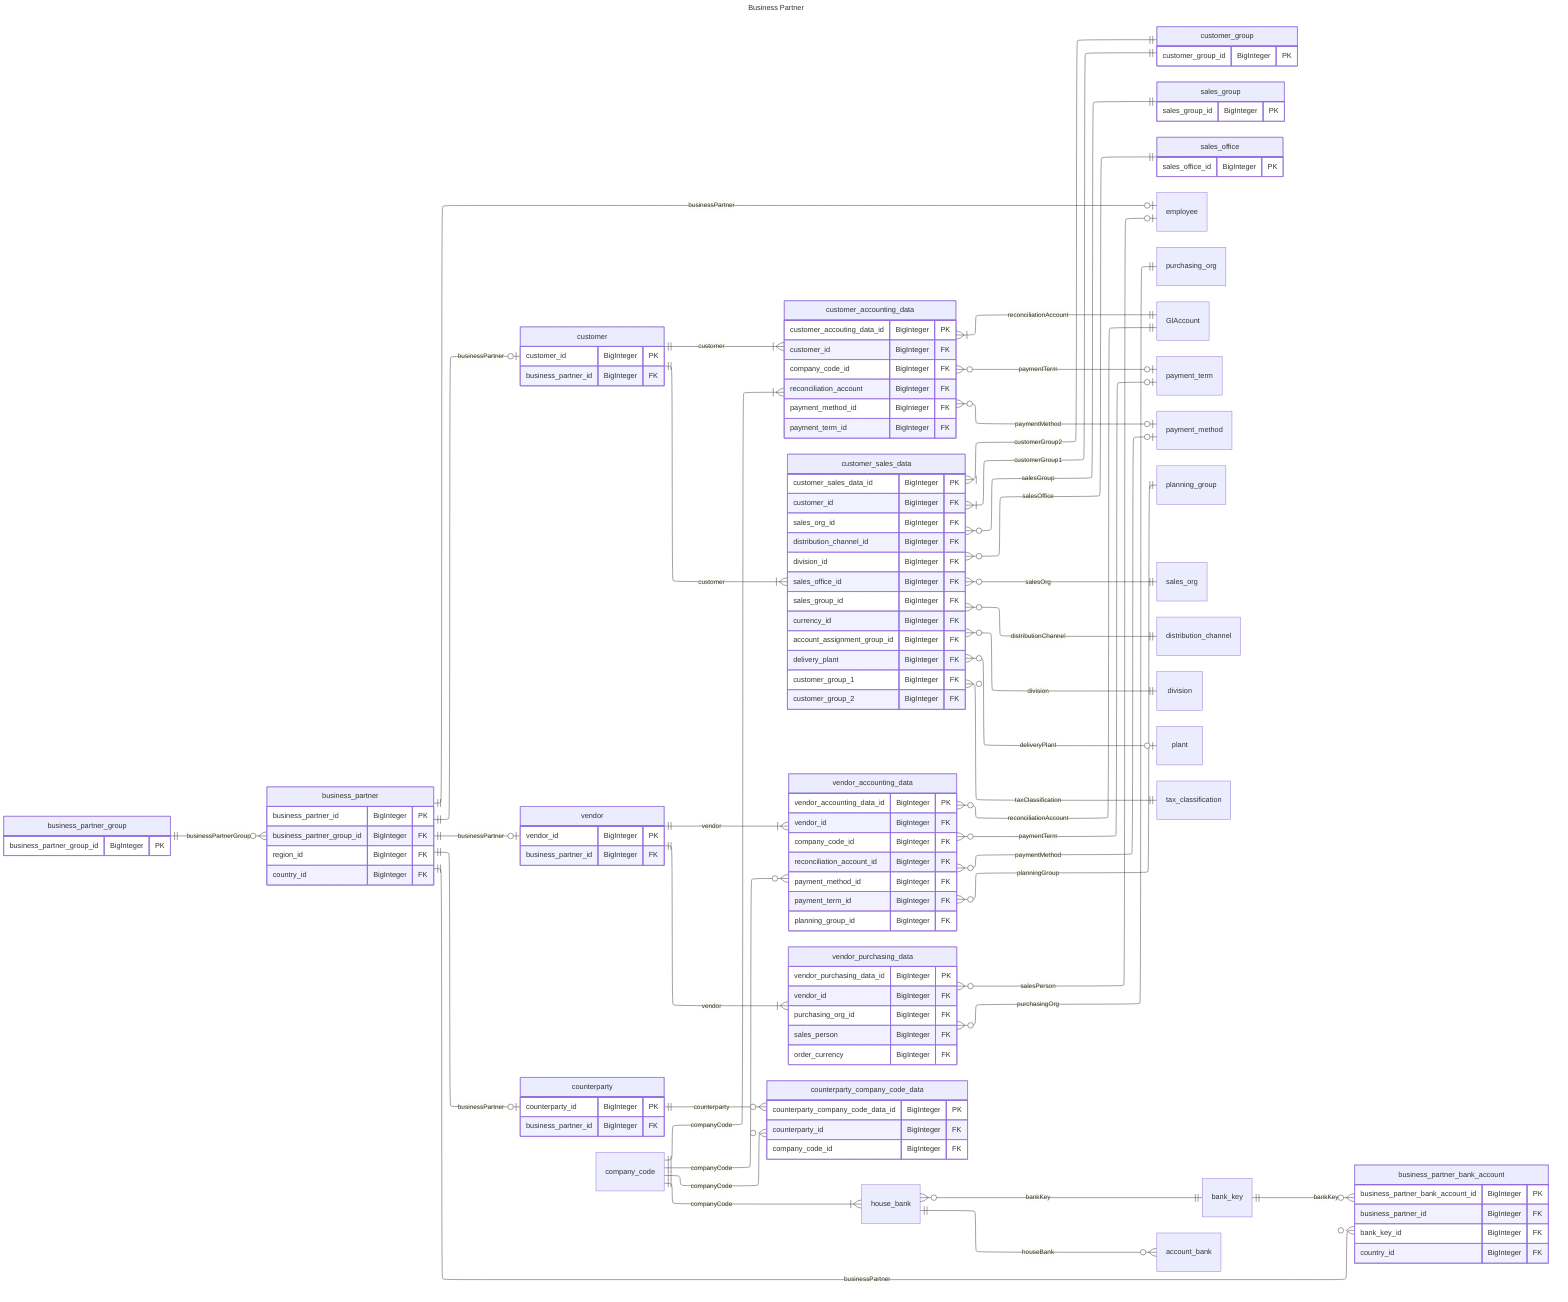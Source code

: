 ---
title: Business Partner
config:
  layout: elk
---
erDiagram
    direction lr

    business_partner {
        business_partner_id BigInteger PK
        business_partner_group_id BigInteger FK
        region_id BigInteger FK
        country_id BigInteger FK
    }
    business_partner_group {
        business_partner_group_id BigInteger PK
    }
    customer {
        customer_id BigInteger PK
        business_partner_id BigInteger FK
    }
    customer_accounting_data {
        customer_accouting_data_id BigInteger PK
        customer_id BigInteger FK
        company_code_id BigInteger FK
        reconciliation_account BigInteger FK
        payment_method_id BigInteger FK
        payment_term_id BigInteger FK
    }
    customer_sales_data {
        customer_sales_data_id BigInteger PK
        customer_id BigInteger FK
        sales_org_id BigInteger FK
        distribution_channel_id BigInteger FK
        division_id BigInteger FK
        sales_office_id BigInteger FK
        sales_group_id BigInteger FK
        currency_id BigInteger FK
        account_assignment_group_id BigInteger FK
        delivery_plant BigInteger FK
        customer_group_1 BigInteger FK
        customer_group_2 BigInteger FK
    }
    customer_group {
        customer_group_id BigInteger PK
    }
    sales_group {
        sales_group_id BigInteger PK
    }
    sales_office {
        sales_office_id BigInteger PK
    }
    vendor {
        vendor_id BigInteger PK
        business_partner_id BigInteger FK


    }
    vendor_accounting_data {
        vendor_accounting_data_id BigInteger PK
        vendor_id BigInteger FK
        company_code_id BigInteger FK
        reconciliation_account_id BigInteger FK
        payment_method_id BigInteger FK
        payment_term_id BigInteger FK
        planning_group_id BigInteger FK
    }
    vendor_purchasing_data {
        vendor_purchasing_data_id BigInteger PK
        vendor_id BigInteger FK
        purchasing_org_id BigInteger FK
        sales_person BigInteger FK
        order_currency BigInteger FK
    }
    
    business_partner_bank_account {
        business_partner_bank_account_id BigInteger PK
        business_partner_id BigInteger FK
        bank_key_id BigInteger FK
        country_id BigInteger FK
    }

    counterparty {
        counterparty_id BigInteger PK
        business_partner_id BigInteger FK
    }
    counterparty_company_code_data {
        counterparty_company_code_data_id BigInteger PK
        counterparty_id BigInteger FK
        company_code_id BigInteger FK
    }

    %% BUSINESS PARTNER ENHANCED
    business_partner ||--o| customer : "businessPartner"
    business_partner ||--o| vendor : "businessPartner"
    business_partner ||--o| employee : "businessPartner"
    business_partner ||--o| counterparty : "businessPartner"
    business_partner_group ||--o{ business_partner : "businessPartnerGroup"

    %% VENDOR ENHANCED
    vendor ||--|{ vendor_purchasing_data : "vendor"
    vendor_purchasing_data }o--||  purchasing_org  : "purchasingOrg"
    vendor_purchasing_data }o--o| employee: "salesPerson"
    vendor ||--|{ vendor_accounting_data : "vendor"
    vendor_accounting_data }o--|| GlAccount: "reconciliationAccount"
    vendor_accounting_data }o--o| payment_term: "paymentTerm"
    vendor_accounting_data }o--o| payment_method: "paymentMethod"
    vendor_accounting_data }o--|| planning_group: "planningGroup"
    company_code ||--o{ vendor_accounting_data : "companyCode"

    counterparty ||--o{ counterparty_company_code_data : "counterparty"
    company_code ||--o{ counterparty_company_code_data : "companyCode"

    %% CUSTOMER ENHANCED
    company_code ||--|{ customer_accounting_data : "companyCode"
    customer ||--|{ customer_accounting_data  : "customer"
    customer_accounting_data }|--|| GlAccount: "reconciliationAccount"
    customer_accounting_data }o--o| payment_term: "paymentTerm"
    customer_accounting_data }o--o| payment_method: "paymentMethod"
    customer ||--|{ customer_sales_data : "customer"
    customer_sales_data }o--|| sales_org : "salesOrg"
    customer_sales_data }o--|| distribution_channel : "distributionChannel"
    customer_sales_data }o--|| division : "division"
    customer_sales_data }o--|| sales_office : "salesOffice"
    customer_sales_data }o--|| sales_group : "salesGroup"
    customer_sales_data }o--o| plant : "deliveryPlant"
    customer_sales_data }o--|| tax_classification : "taxClassification"
    customer_sales_data }|--|| customer_group : "customerGroup1"
    customer_sales_data }|--|| customer_group : "customerGroup2"

    %% BANK DETAILS
    business_partner ||--o{ business_partner_bank_account : "businessPartner"
    bank_key ||--o{ business_partner_bank_account : "bankKey"
    company_code ||--|{ house_bank : "companyCode"
    house_bank }o--|| bank_key : "bankKey"
    house_bank ||--o{ account_bank : "houseBank"